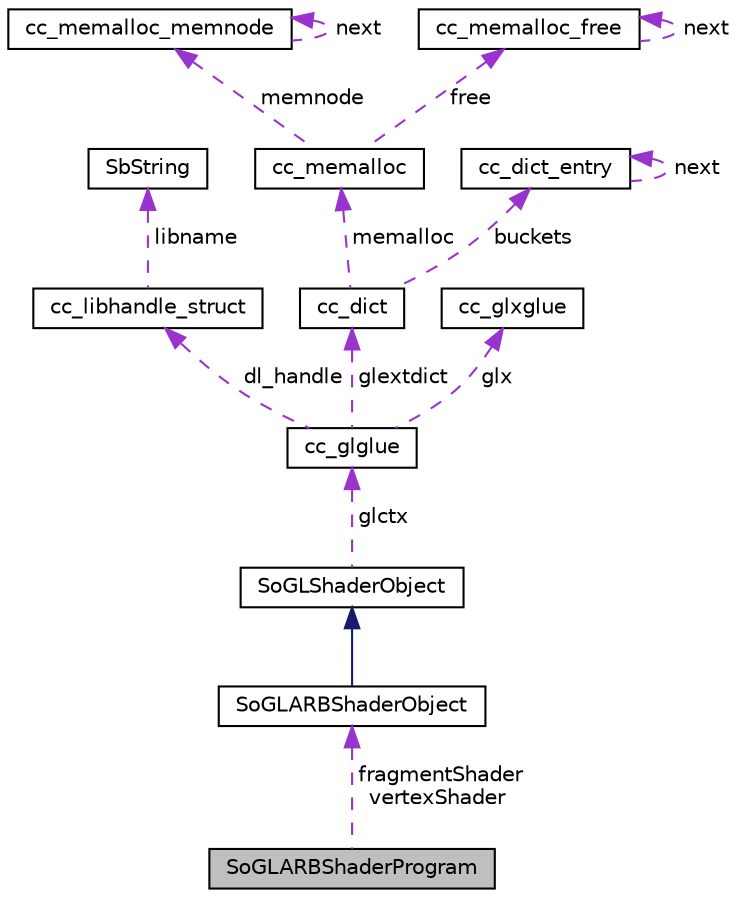 digraph "SoGLARBShaderProgram"
{
 // LATEX_PDF_SIZE
  edge [fontname="Helvetica",fontsize="10",labelfontname="Helvetica",labelfontsize="10"];
  node [fontname="Helvetica",fontsize="10",shape=record];
  Node1 [label="SoGLARBShaderProgram",height=0.2,width=0.4,color="black", fillcolor="grey75", style="filled", fontcolor="black",tooltip=" "];
  Node2 -> Node1 [dir="back",color="darkorchid3",fontsize="10",style="dashed",label=" fragmentShader\nvertexShader" ,fontname="Helvetica"];
  Node2 [label="SoGLARBShaderObject",height=0.2,width=0.4,color="black", fillcolor="white", style="filled",URL="$classSoGLARBShaderObject.html",tooltip=" "];
  Node3 -> Node2 [dir="back",color="midnightblue",fontsize="10",style="solid",fontname="Helvetica"];
  Node3 [label="SoGLShaderObject",height=0.2,width=0.4,color="black", fillcolor="white", style="filled",URL="$classSoGLShaderObject.html",tooltip=" "];
  Node4 -> Node3 [dir="back",color="darkorchid3",fontsize="10",style="dashed",label=" glctx" ,fontname="Helvetica"];
  Node4 [label="cc_glglue",height=0.2,width=0.4,color="black", fillcolor="white", style="filled",URL="$structcc__glglue.html",tooltip=" "];
  Node5 -> Node4 [dir="back",color="darkorchid3",fontsize="10",style="dashed",label=" dl_handle" ,fontname="Helvetica"];
  Node5 [label="cc_libhandle_struct",height=0.2,width=0.4,color="black", fillcolor="white", style="filled",URL="$structcc__libhandle__struct.html",tooltip=" "];
  Node6 -> Node5 [dir="back",color="darkorchid3",fontsize="10",style="dashed",label=" libname" ,fontname="Helvetica"];
  Node6 [label="SbString",height=0.2,width=0.4,color="black", fillcolor="white", style="filled",URL="$classSbString.html",tooltip="The SbString class is a string class with convenience functions for string operations."];
  Node7 -> Node4 [dir="back",color="darkorchid3",fontsize="10",style="dashed",label=" glextdict" ,fontname="Helvetica"];
  Node7 [label="cc_dict",height=0.2,width=0.4,color="black", fillcolor="white", style="filled",URL="$structcc__dict.html",tooltip=" "];
  Node8 -> Node7 [dir="back",color="darkorchid3",fontsize="10",style="dashed",label=" memalloc" ,fontname="Helvetica"];
  Node8 [label="cc_memalloc",height=0.2,width=0.4,color="black", fillcolor="white", style="filled",URL="$structcc__memalloc.html",tooltip=" "];
  Node9 -> Node8 [dir="back",color="darkorchid3",fontsize="10",style="dashed",label=" memnode" ,fontname="Helvetica"];
  Node9 [label="cc_memalloc_memnode",height=0.2,width=0.4,color="black", fillcolor="white", style="filled",URL="$structcc__memalloc__memnode.html",tooltip=" "];
  Node9 -> Node9 [dir="back",color="darkorchid3",fontsize="10",style="dashed",label=" next" ,fontname="Helvetica"];
  Node10 -> Node8 [dir="back",color="darkorchid3",fontsize="10",style="dashed",label=" free" ,fontname="Helvetica"];
  Node10 [label="cc_memalloc_free",height=0.2,width=0.4,color="black", fillcolor="white", style="filled",URL="$structcc__memalloc__free.html",tooltip=" "];
  Node10 -> Node10 [dir="back",color="darkorchid3",fontsize="10",style="dashed",label=" next" ,fontname="Helvetica"];
  Node11 -> Node7 [dir="back",color="darkorchid3",fontsize="10",style="dashed",label=" buckets" ,fontname="Helvetica"];
  Node11 [label="cc_dict_entry",height=0.2,width=0.4,color="black", fillcolor="white", style="filled",URL="$structcc__dict__entry.html",tooltip=" "];
  Node11 -> Node11 [dir="back",color="darkorchid3",fontsize="10",style="dashed",label=" next" ,fontname="Helvetica"];
  Node12 -> Node4 [dir="back",color="darkorchid3",fontsize="10",style="dashed",label=" glx" ,fontname="Helvetica"];
  Node12 [label="cc_glxglue",height=0.2,width=0.4,color="black", fillcolor="white", style="filled",URL="$structcc__glxglue.html",tooltip=" "];
}
